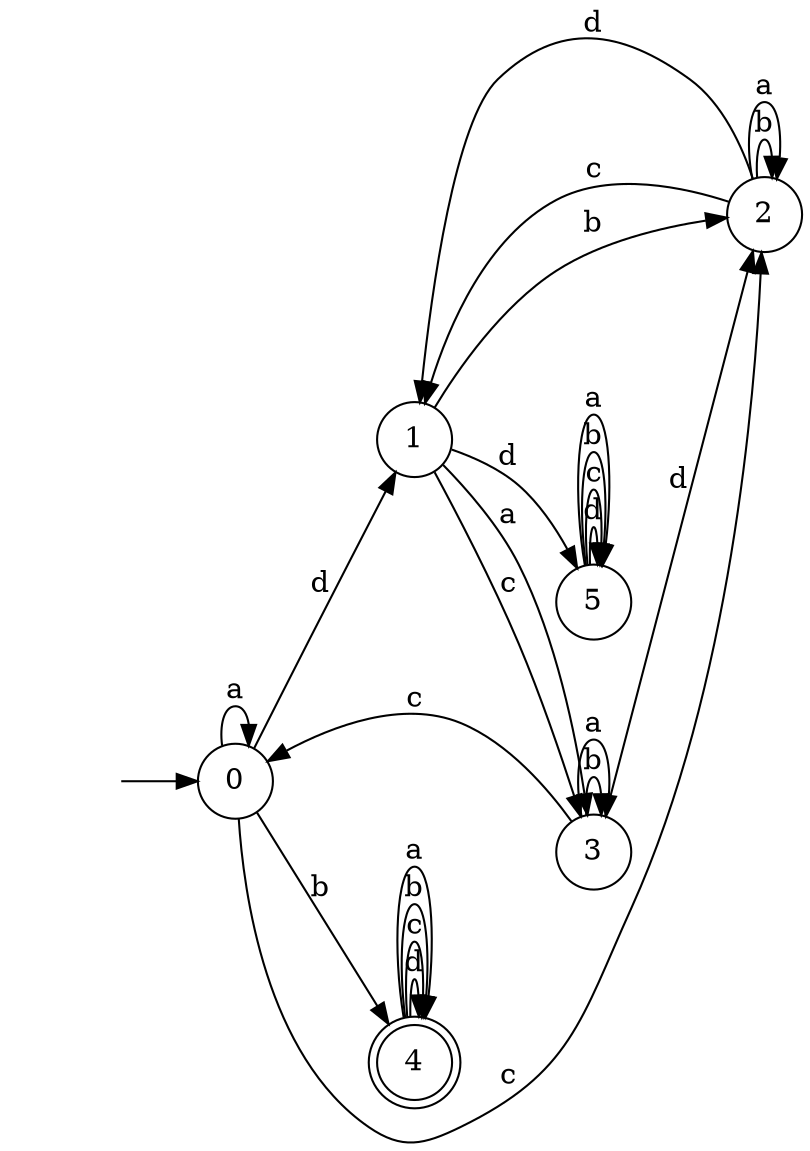 digraph {
  rankdir=LR;
  0 [label="0", shape = circle];
  0 -> 1 [label="d"];
  0 -> 2 [label="c"];
  0 -> 4 [label="b"];
  0 -> 0 [label="a"];
  1 [label="1", shape = circle];
  1 -> 5 [label="d"];
  1 -> 3 [label="c"];
  1 -> 2 [label="b"];
  1 -> 3 [label="a"];
  2 [label="2", shape = circle];
  2 -> 1 [label="d"];
  2 -> 1 [label="c"];
  2 -> 2 [label="b"];
  2 -> 2 [label="a"];
  3 [label="3", shape = circle];
  3 -> 2 [label="d"];
  3 -> 0 [label="c"];
  3 -> 3 [label="b"];
  3 -> 3 [label="a"];
  4 [label="4", shape = doublecircle];
  4 -> 4 [label="d"];
  4 -> 4 [label="c"];
  4 -> 4 [label="b"];
  4 -> 4 [label="a"];
  5 [label="5", shape = circle];
  5 -> 5 [label="d"];
  5 -> 5 [label="c"];
  5 -> 5 [label="b"];
  5 -> 5 [label="a"];
  6 [label="", shape = plaintext];
  6 -> 0 [label=""];
}
